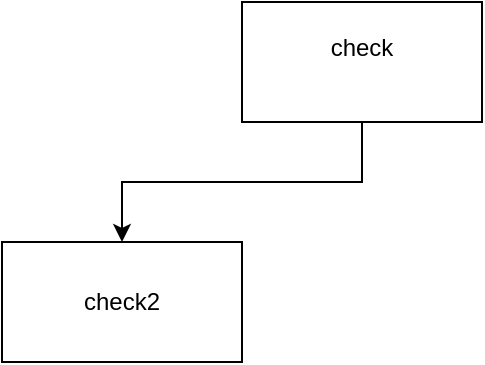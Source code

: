 <mxfile version="20.8.2" type="github"><diagram id="2IuAwTFO7z1O70lMf8jh" name="Page-1"><mxGraphModel dx="1674" dy="772" grid="1" gridSize="10" guides="1" tooltips="1" connect="1" arrows="1" fold="1" page="1" pageScale="1" pageWidth="850" pageHeight="1100" math="0" shadow="0"><root><mxCell id="0"/><mxCell id="1" parent="0"/><mxCell id="GF-tmZugWsJeYJ_Va_O--4" style="edgeStyle=orthogonalEdgeStyle;rounded=0;orthogonalLoop=1;jettySize=auto;html=1;" parent="1" source="GF-tmZugWsJeYJ_Va_O--2" target="GF-tmZugWsJeYJ_Va_O--3" edge="1"><mxGeometry relative="1" as="geometry"/></mxCell><mxCell id="GF-tmZugWsJeYJ_Va_O--2" value="check&lt;div&gt;&lt;br&gt;&lt;/div&gt;" style="rounded=0;whiteSpace=wrap;html=1;" parent="1" vertex="1"><mxGeometry x="460" y="250" width="120" height="60" as="geometry"/></mxCell><mxCell id="GF-tmZugWsJeYJ_Va_O--3" value="check2" style="rounded=0;whiteSpace=wrap;html=1;" parent="1" vertex="1"><mxGeometry x="340" y="370" width="120" height="60" as="geometry"/></mxCell></root></mxGraphModel></diagram></mxfile>